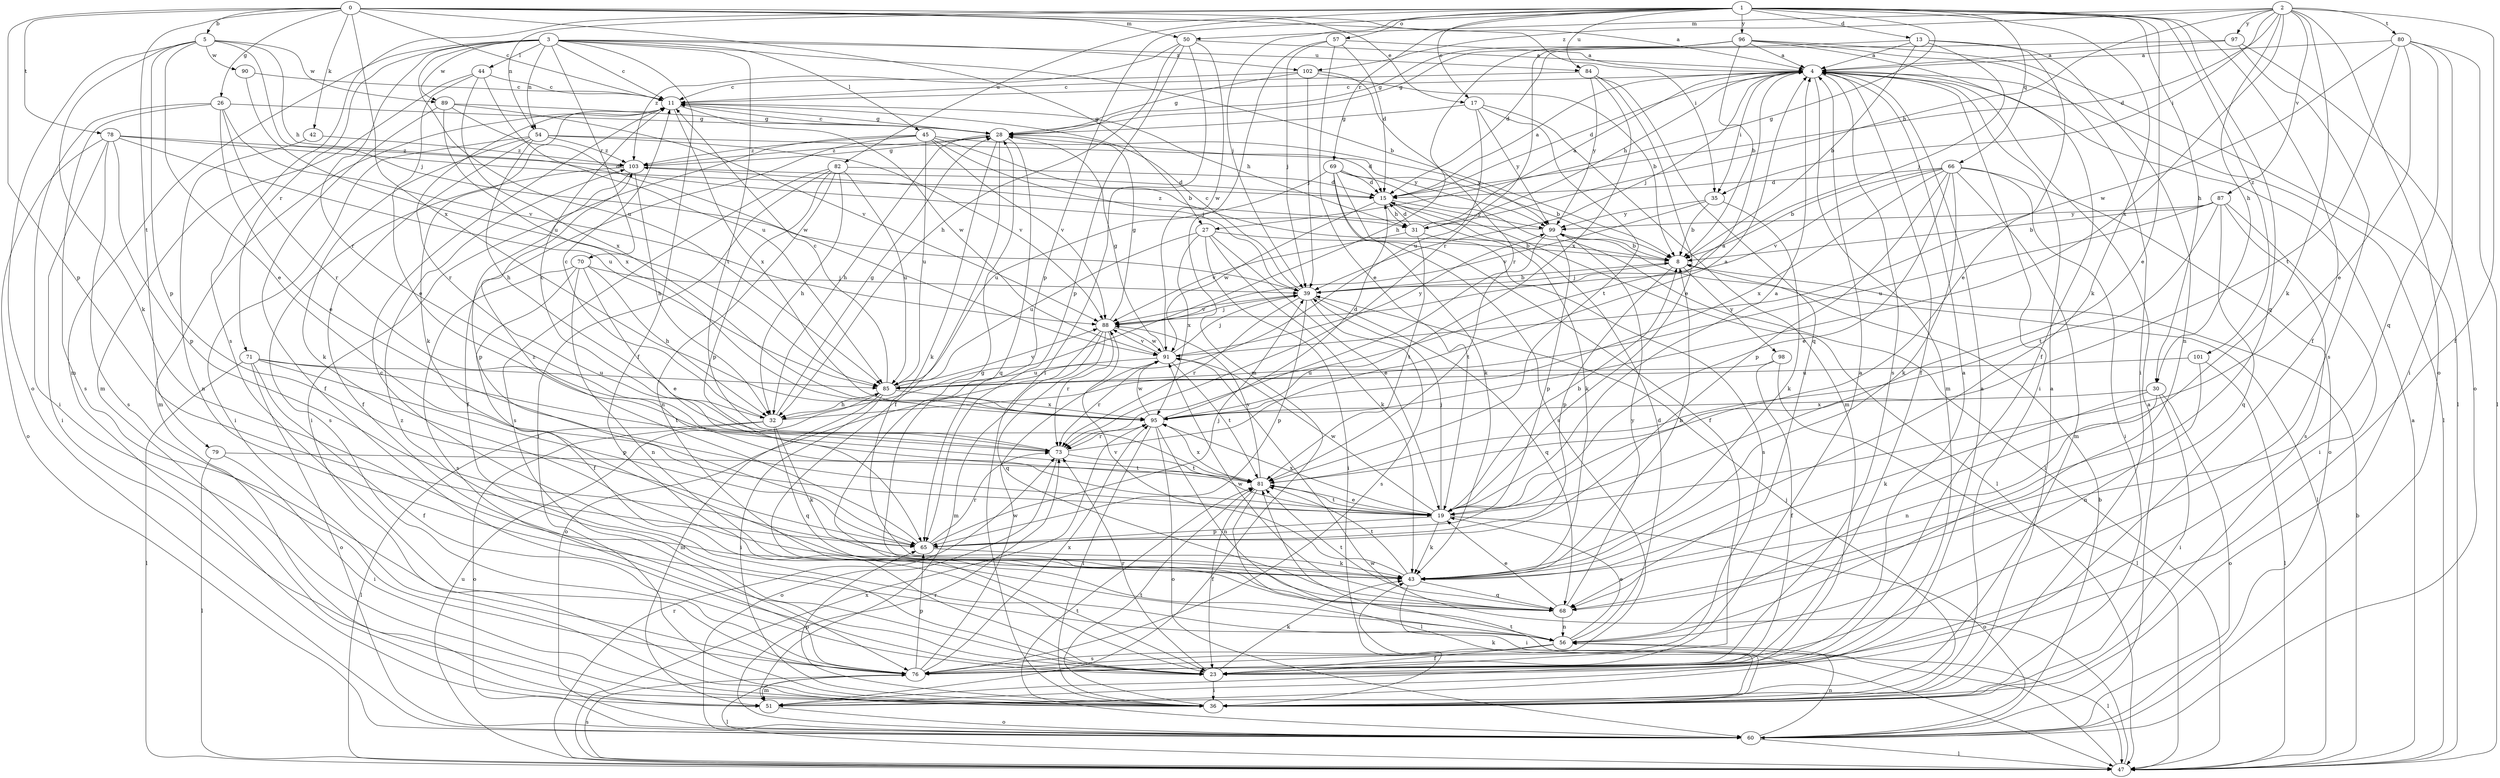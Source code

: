 strict digraph  {
0;
1;
2;
3;
4;
5;
8;
11;
13;
15;
17;
19;
23;
26;
27;
28;
30;
31;
32;
35;
36;
39;
42;
43;
44;
45;
47;
50;
51;
54;
56;
57;
60;
65;
66;
68;
69;
70;
71;
73;
76;
78;
79;
80;
81;
82;
84;
85;
87;
88;
89;
90;
91;
95;
96;
97;
98;
99;
101;
102;
103;
0 -> 4  [label=a];
0 -> 5  [label=b];
0 -> 11  [label=c];
0 -> 17  [label=e];
0 -> 26  [label=g];
0 -> 27  [label=g];
0 -> 35  [label=i];
0 -> 42  [label=k];
0 -> 50  [label=m];
0 -> 65  [label=p];
0 -> 78  [label=t];
0 -> 79  [label=t];
0 -> 95  [label=x];
1 -> 13  [label=d];
1 -> 17  [label=e];
1 -> 19  [label=e];
1 -> 23  [label=f];
1 -> 27  [label=g];
1 -> 30  [label=h];
1 -> 39  [label=j];
1 -> 43  [label=k];
1 -> 54  [label=n];
1 -> 57  [label=o];
1 -> 65  [label=p];
1 -> 66  [label=q];
1 -> 68  [label=q];
1 -> 69  [label=r];
1 -> 76  [label=s];
1 -> 82  [label=u];
1 -> 84  [label=u];
1 -> 96  [label=y];
1 -> 101  [label=z];
2 -> 15  [label=d];
2 -> 23  [label=f];
2 -> 30  [label=h];
2 -> 31  [label=h];
2 -> 35  [label=i];
2 -> 43  [label=k];
2 -> 50  [label=m];
2 -> 60  [label=o];
2 -> 80  [label=t];
2 -> 87  [label=v];
2 -> 95  [label=x];
2 -> 97  [label=y];
2 -> 102  [label=z];
3 -> 8  [label=b];
3 -> 11  [label=c];
3 -> 23  [label=f];
3 -> 44  [label=l];
3 -> 45  [label=l];
3 -> 51  [label=m];
3 -> 54  [label=n];
3 -> 70  [label=r];
3 -> 71  [label=r];
3 -> 73  [label=r];
3 -> 81  [label=t];
3 -> 84  [label=u];
3 -> 85  [label=u];
3 -> 89  [label=w];
3 -> 102  [label=z];
4 -> 11  [label=c];
4 -> 15  [label=d];
4 -> 23  [label=f];
4 -> 31  [label=h];
4 -> 35  [label=i];
4 -> 36  [label=i];
4 -> 39  [label=j];
4 -> 47  [label=l];
4 -> 51  [label=m];
4 -> 76  [label=s];
5 -> 19  [label=e];
5 -> 31  [label=h];
5 -> 39  [label=j];
5 -> 43  [label=k];
5 -> 60  [label=o];
5 -> 65  [label=p];
5 -> 89  [label=w];
5 -> 90  [label=w];
8 -> 39  [label=j];
8 -> 65  [label=p];
8 -> 98  [label=y];
11 -> 28  [label=g];
11 -> 31  [label=h];
11 -> 43  [label=k];
11 -> 51  [label=m];
11 -> 73  [label=r];
11 -> 91  [label=w];
11 -> 95  [label=x];
13 -> 4  [label=a];
13 -> 8  [label=b];
13 -> 15  [label=d];
13 -> 19  [label=e];
13 -> 39  [label=j];
13 -> 56  [label=n];
15 -> 4  [label=a];
15 -> 31  [label=h];
15 -> 43  [label=k];
15 -> 47  [label=l];
15 -> 91  [label=w];
15 -> 99  [label=y];
17 -> 28  [label=g];
17 -> 51  [label=m];
17 -> 81  [label=t];
17 -> 85  [label=u];
17 -> 99  [label=y];
19 -> 4  [label=a];
19 -> 8  [label=b];
19 -> 39  [label=j];
19 -> 43  [label=k];
19 -> 60  [label=o];
19 -> 65  [label=p];
19 -> 81  [label=t];
19 -> 91  [label=w];
19 -> 95  [label=x];
23 -> 4  [label=a];
23 -> 36  [label=i];
23 -> 43  [label=k];
23 -> 73  [label=r];
23 -> 103  [label=z];
26 -> 19  [label=e];
26 -> 28  [label=g];
26 -> 36  [label=i];
26 -> 73  [label=r];
26 -> 76  [label=s];
26 -> 88  [label=v];
27 -> 8  [label=b];
27 -> 19  [label=e];
27 -> 36  [label=i];
27 -> 43  [label=k];
27 -> 85  [label=u];
27 -> 95  [label=x];
28 -> 11  [label=c];
28 -> 15  [label=d];
28 -> 23  [label=f];
28 -> 32  [label=h];
28 -> 43  [label=k];
28 -> 68  [label=q];
28 -> 103  [label=z];
30 -> 36  [label=i];
30 -> 43  [label=k];
30 -> 56  [label=n];
30 -> 60  [label=o];
30 -> 95  [label=x];
31 -> 4  [label=a];
31 -> 15  [label=d];
31 -> 76  [label=s];
31 -> 81  [label=t];
31 -> 88  [label=v];
32 -> 4  [label=a];
32 -> 11  [label=c];
32 -> 28  [label=g];
32 -> 43  [label=k];
32 -> 47  [label=l];
32 -> 60  [label=o];
32 -> 68  [label=q];
35 -> 8  [label=b];
35 -> 43  [label=k];
35 -> 88  [label=v];
35 -> 99  [label=y];
36 -> 4  [label=a];
36 -> 39  [label=j];
36 -> 43  [label=k];
36 -> 65  [label=p];
36 -> 81  [label=t];
39 -> 8  [label=b];
39 -> 11  [label=c];
39 -> 65  [label=p];
39 -> 68  [label=q];
39 -> 73  [label=r];
39 -> 76  [label=s];
39 -> 88  [label=v];
42 -> 56  [label=n];
42 -> 103  [label=z];
43 -> 8  [label=b];
43 -> 36  [label=i];
43 -> 68  [label=q];
43 -> 81  [label=t];
43 -> 88  [label=v];
44 -> 11  [label=c];
44 -> 19  [label=e];
44 -> 51  [label=m];
44 -> 85  [label=u];
44 -> 95  [label=x];
45 -> 8  [label=b];
45 -> 23  [label=f];
45 -> 36  [label=i];
45 -> 39  [label=j];
45 -> 85  [label=u];
45 -> 88  [label=v];
45 -> 99  [label=y];
45 -> 103  [label=z];
47 -> 4  [label=a];
47 -> 8  [label=b];
47 -> 73  [label=r];
47 -> 76  [label=s];
47 -> 81  [label=t];
47 -> 85  [label=u];
47 -> 91  [label=w];
47 -> 95  [label=x];
50 -> 4  [label=a];
50 -> 32  [label=h];
50 -> 36  [label=i];
50 -> 65  [label=p];
50 -> 91  [label=w];
50 -> 103  [label=z];
51 -> 4  [label=a];
51 -> 60  [label=o];
54 -> 23  [label=f];
54 -> 32  [label=h];
54 -> 36  [label=i];
54 -> 43  [label=k];
54 -> 88  [label=v];
54 -> 99  [label=y];
54 -> 103  [label=z];
56 -> 11  [label=c];
56 -> 15  [label=d];
56 -> 19  [label=e];
56 -> 23  [label=f];
56 -> 47  [label=l];
56 -> 76  [label=s];
57 -> 4  [label=a];
57 -> 15  [label=d];
57 -> 19  [label=e];
57 -> 39  [label=j];
57 -> 51  [label=m];
60 -> 4  [label=a];
60 -> 8  [label=b];
60 -> 47  [label=l];
60 -> 56  [label=n];
60 -> 73  [label=r];
60 -> 81  [label=t];
65 -> 39  [label=j];
65 -> 43  [label=k];
65 -> 73  [label=r];
65 -> 103  [label=z];
66 -> 8  [label=b];
66 -> 15  [label=d];
66 -> 19  [label=e];
66 -> 36  [label=i];
66 -> 43  [label=k];
66 -> 51  [label=m];
66 -> 60  [label=o];
66 -> 65  [label=p];
66 -> 88  [label=v];
66 -> 95  [label=x];
68 -> 19  [label=e];
68 -> 28  [label=g];
68 -> 56  [label=n];
68 -> 81  [label=t];
68 -> 91  [label=w];
68 -> 99  [label=y];
69 -> 8  [label=b];
69 -> 15  [label=d];
69 -> 23  [label=f];
69 -> 43  [label=k];
69 -> 47  [label=l];
69 -> 76  [label=s];
69 -> 85  [label=u];
70 -> 19  [label=e];
70 -> 23  [label=f];
70 -> 32  [label=h];
70 -> 39  [label=j];
70 -> 56  [label=n];
70 -> 76  [label=s];
71 -> 23  [label=f];
71 -> 47  [label=l];
71 -> 60  [label=o];
71 -> 65  [label=p];
71 -> 81  [label=t];
71 -> 85  [label=u];
73 -> 4  [label=a];
73 -> 11  [label=c];
73 -> 60  [label=o];
73 -> 81  [label=t];
76 -> 4  [label=a];
76 -> 47  [label=l];
76 -> 51  [label=m];
76 -> 65  [label=p];
76 -> 91  [label=w];
76 -> 95  [label=x];
78 -> 15  [label=d];
78 -> 36  [label=i];
78 -> 60  [label=o];
78 -> 65  [label=p];
78 -> 76  [label=s];
78 -> 85  [label=u];
78 -> 103  [label=z];
79 -> 36  [label=i];
79 -> 47  [label=l];
79 -> 81  [label=t];
80 -> 4  [label=a];
80 -> 19  [label=e];
80 -> 36  [label=i];
80 -> 47  [label=l];
80 -> 68  [label=q];
80 -> 81  [label=t];
80 -> 91  [label=w];
81 -> 19  [label=e];
81 -> 23  [label=f];
81 -> 47  [label=l];
81 -> 88  [label=v];
81 -> 95  [label=x];
82 -> 15  [label=d];
82 -> 32  [label=h];
82 -> 36  [label=i];
82 -> 56  [label=n];
82 -> 65  [label=p];
82 -> 76  [label=s];
82 -> 85  [label=u];
84 -> 11  [label=c];
84 -> 19  [label=e];
84 -> 68  [label=q];
84 -> 95  [label=x];
84 -> 99  [label=y];
85 -> 11  [label=c];
85 -> 32  [label=h];
85 -> 36  [label=i];
85 -> 51  [label=m];
85 -> 88  [label=v];
85 -> 95  [label=x];
87 -> 8  [label=b];
87 -> 36  [label=i];
87 -> 68  [label=q];
87 -> 76  [label=s];
87 -> 81  [label=t];
87 -> 85  [label=u];
87 -> 99  [label=y];
88 -> 28  [label=g];
88 -> 39  [label=j];
88 -> 51  [label=m];
88 -> 60  [label=o];
88 -> 68  [label=q];
88 -> 73  [label=r];
88 -> 91  [label=w];
89 -> 23  [label=f];
89 -> 28  [label=g];
89 -> 88  [label=v];
89 -> 91  [label=w];
89 -> 95  [label=x];
90 -> 11  [label=c];
90 -> 85  [label=u];
91 -> 28  [label=g];
91 -> 39  [label=j];
91 -> 73  [label=r];
91 -> 81  [label=t];
91 -> 85  [label=u];
91 -> 88  [label=v];
91 -> 99  [label=y];
95 -> 15  [label=d];
95 -> 36  [label=i];
95 -> 56  [label=n];
95 -> 60  [label=o];
95 -> 73  [label=r];
95 -> 91  [label=w];
96 -> 4  [label=a];
96 -> 8  [label=b];
96 -> 23  [label=f];
96 -> 28  [label=g];
96 -> 32  [label=h];
96 -> 36  [label=i];
96 -> 47  [label=l];
96 -> 73  [label=r];
97 -> 4  [label=a];
97 -> 28  [label=g];
97 -> 60  [label=o];
97 -> 76  [label=s];
98 -> 23  [label=f];
98 -> 47  [label=l];
98 -> 85  [label=u];
99 -> 8  [label=b];
99 -> 47  [label=l];
99 -> 65  [label=p];
99 -> 81  [label=t];
99 -> 103  [label=z];
101 -> 47  [label=l];
101 -> 56  [label=n];
101 -> 85  [label=u];
102 -> 8  [label=b];
102 -> 11  [label=c];
102 -> 28  [label=g];
102 -> 39  [label=j];
102 -> 73  [label=r];
103 -> 15  [label=d];
103 -> 28  [label=g];
103 -> 32  [label=h];
103 -> 65  [label=p];
103 -> 76  [label=s];
}
